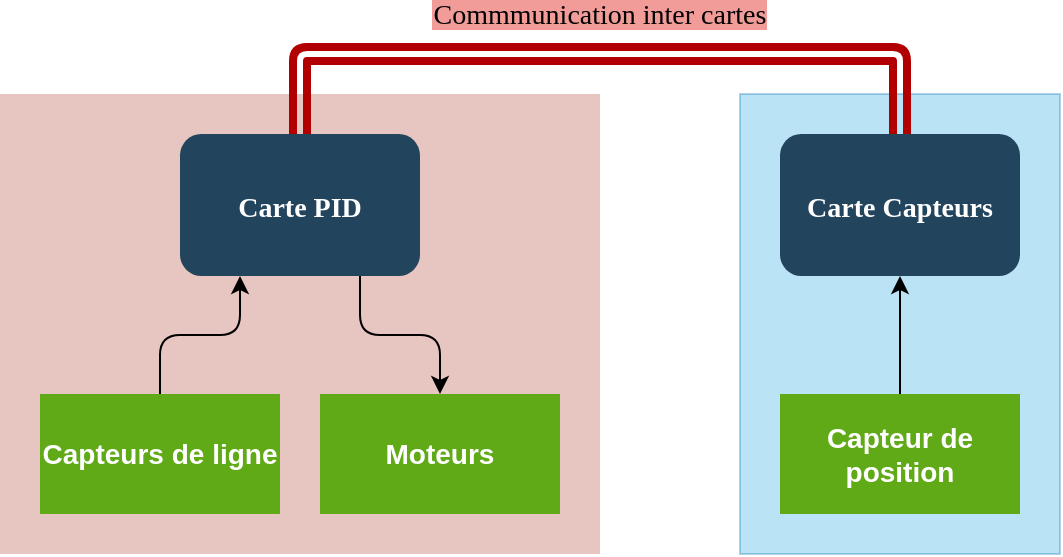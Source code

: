 <mxfile version="12.7.7" type="device"><diagram name="Page-1" id="2c0d36ab-eaac-3732-788b-9136903baeff"><mxGraphModel dx="1422" dy="745" grid="1" gridSize="10" guides="1" tooltips="1" connect="1" arrows="1" fold="1" page="1" pageScale="1.5" pageWidth="1169" pageHeight="827" background="#ffffff" math="0" shadow="0"><root><mxCell id="0"/><mxCell id="1" parent="0"/><mxCell id="123" value="" style="fillColor=#AE4132;strokeColor=none;opacity=30;" parent="1" vertex="1"><mxGeometry x="590" y="170" width="300" height="230" as="geometry"/></mxCell><mxCell id="2" value="Carte PID" style="rounded=1;fillColor=#23445D;gradientColor=none;strokeColor=none;fontColor=#FFFFFF;fontStyle=1;fontFamily=Tahoma;fontSize=14" parent="1" vertex="1"><mxGeometry x="680" y="190" width="120" height="71" as="geometry"/></mxCell><mxCell id="b7GOaNxUI5SyLOsEcfx--123" value="Capteurs de ligne" style="rounded=0;whiteSpace=wrap;html=1;strokeColor=none;fillColor=#60a917;fontColor=#ffffff;fontStyle=1;fontSize=14;" vertex="1" parent="1"><mxGeometry x="610" y="320" width="120" height="60" as="geometry"/></mxCell><mxCell id="b7GOaNxUI5SyLOsEcfx--125" value="Moteurs" style="rounded=0;whiteSpace=wrap;html=1;strokeColor=none;fillColor=#60a917;fontColor=#ffffff;fontStyle=1;fontSize=14;" vertex="1" parent="1"><mxGeometry x="750" y="320" width="120" height="60" as="geometry"/></mxCell><mxCell id="b7GOaNxUI5SyLOsEcfx--126" value="" style="edgeStyle=elbowEdgeStyle;elbow=vertical;endArrow=classic;html=1;fontSize=14;exitX=0.5;exitY=0;exitDx=0;exitDy=0;entryX=0.25;entryY=1;entryDx=0;entryDy=0;" edge="1" parent="1" source="b7GOaNxUI5SyLOsEcfx--123" target="2"><mxGeometry width="50" height="50" relative="1" as="geometry"><mxPoint x="830" y="400" as="sourcePoint"/><mxPoint x="880" y="350" as="targetPoint"/></mxGeometry></mxCell><mxCell id="b7GOaNxUI5SyLOsEcfx--127" value="" style="edgeStyle=elbowEdgeStyle;elbow=vertical;endArrow=classic;html=1;fontSize=14;exitX=0.75;exitY=1;exitDx=0;exitDy=0;entryX=0.5;entryY=0;entryDx=0;entryDy=0;" edge="1" parent="1" source="2" target="b7GOaNxUI5SyLOsEcfx--125"><mxGeometry width="50" height="50" relative="1" as="geometry"><mxPoint x="830" y="400" as="sourcePoint"/><mxPoint x="880" y="350" as="targetPoint"/></mxGeometry></mxCell><mxCell id="b7GOaNxUI5SyLOsEcfx--129" value="" style="fillColor=#1ba1e2;strokeColor=#006EAF;opacity=30;fontColor=#ffffff;" vertex="1" parent="1"><mxGeometry x="960" y="170" width="160" height="230" as="geometry"/></mxCell><mxCell id="b7GOaNxUI5SyLOsEcfx--130" value="Carte Capteurs" style="rounded=1;fillColor=#23445D;gradientColor=none;strokeColor=none;fontColor=#FFFFFF;fontStyle=1;fontFamily=Tahoma;fontSize=14" vertex="1" parent="1"><mxGeometry x="980" y="190" width="120" height="71" as="geometry"/></mxCell><mxCell id="b7GOaNxUI5SyLOsEcfx--131" value="Capteur de position" style="rounded=0;whiteSpace=wrap;html=1;strokeColor=none;fillColor=#60a917;fontColor=#ffffff;fontStyle=1;fontSize=14;" vertex="1" parent="1"><mxGeometry x="980" y="320" width="120" height="60" as="geometry"/></mxCell><mxCell id="b7GOaNxUI5SyLOsEcfx--133" value="" style="edgeStyle=elbowEdgeStyle;elbow=vertical;endArrow=classic;html=1;fontSize=14;exitX=0.5;exitY=0;exitDx=0;exitDy=0;entryX=0.5;entryY=1;entryDx=0;entryDy=0;" edge="1" parent="1" source="b7GOaNxUI5SyLOsEcfx--131" target="b7GOaNxUI5SyLOsEcfx--130"><mxGeometry width="50" height="50" relative="1" as="geometry"><mxPoint x="1130" y="400" as="sourcePoint"/><mxPoint x="1180" y="350" as="targetPoint"/></mxGeometry></mxCell><mxCell id="b7GOaNxUI5SyLOsEcfx--135" value="Commmunication inter cartes" style="fontSize=14;entryX=0.5;entryY=0;entryDx=0;entryDy=0;exitX=0.5;exitY=0;exitDx=0;exitDy=0;fillColor=#e51400;strokeColor=#B20000;strokeWidth=4;startArrow=block;startFill=1;endArrow=block;endFill=1;shape=link;verticalAlign=bottom;labelPosition=center;verticalLabelPosition=top;align=center;labelBackgroundColor=#F19C99;edgeStyle=elbowEdgeStyle;fontFamily=Tahoma;spacingTop=6;spacing=6;spacingRight=6;spacingBottom=6;spacingLeft=6;labelBorderColor=none;" edge="1" parent="1" source="2" target="b7GOaNxUI5SyLOsEcfx--130"><mxGeometry width="50" height="50" relative="1" as="geometry"><mxPoint x="830" y="400" as="sourcePoint"/><mxPoint x="880" y="350" as="targetPoint"/><Array as="points"><mxPoint x="910" y="150"/><mxPoint x="890" y="130"/><mxPoint x="910" y="240"/></Array><mxPoint as="offset"/></mxGeometry></mxCell></root></mxGraphModel></diagram></mxfile>